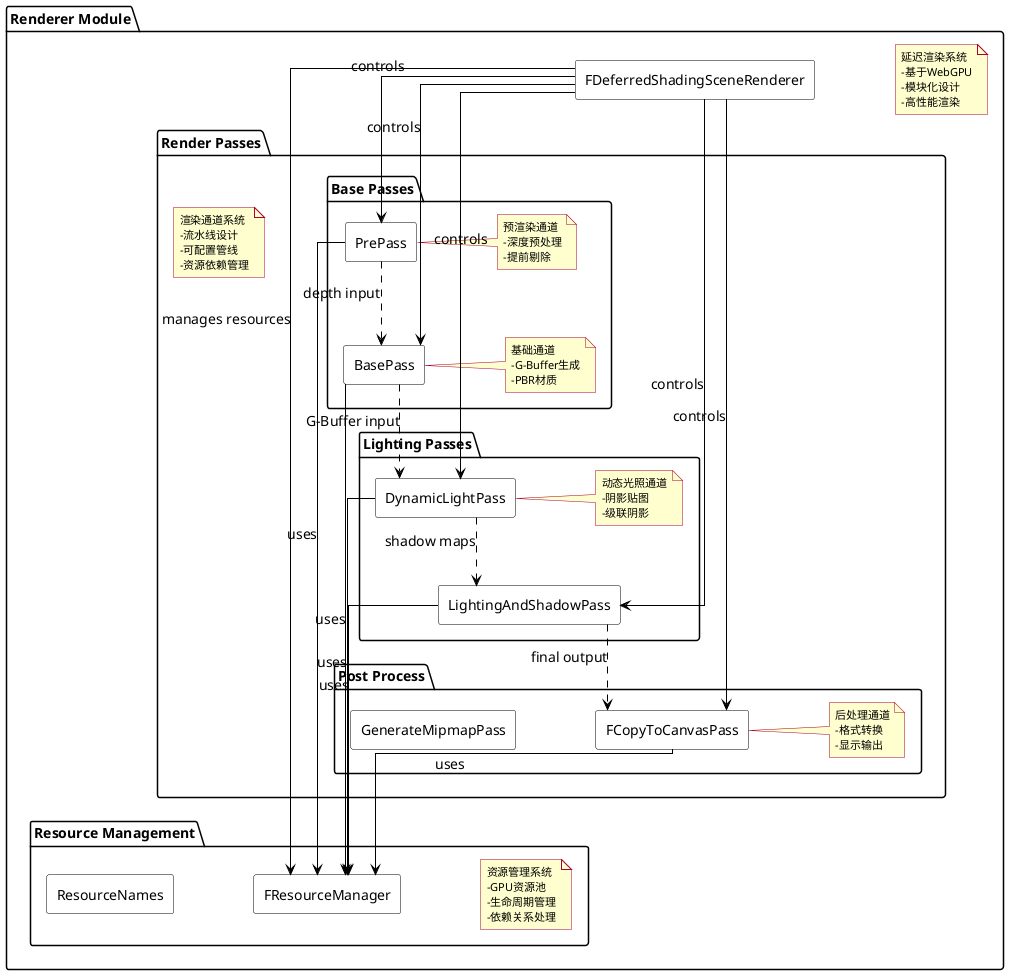 @startuml Renderer Module Structure

' 设置支持中文的字体
skinparam defaultFontName "Microsoft YaHei"
skinparam backgroundColor white
skinparam sequenceMessageAlign center
skinparam ParticipantPadding 20
skinparam BoxPadding 10
skinparam handwritten false
skinparam defaultFontSize 14

' 其他字体相关设置
skinparam note {
    FontName "Microsoft YaHei"
    FontSize 12
}

skinparam legend {
    FontName "Microsoft YaHei"
    FontSize 12
}

' 其他通用样式设置
skinparam component {
    BackgroundColor white
    BorderColor black
    ArrowColor black
}

skinparam NoteBackgroundColor #FEFECE
skinparam NoteBorderColor #A80036
skinparam NoteFontSize 11

' 设置样式
skinparam componentStyle rectangle
skinparam linetype ortho
skinparam nodesep 80
skinparam ranksep 60

package "Renderer Module" {
    note as N1
        延迟渲染系统
        -基于WebGPU
        -模块化设计
        -高性能渲染
    end note
    
    [FDeferredShadingSceneRenderer] as DeferredRenderer
    
    package "Render Passes" {
        note as N2
            渲染通道系统
            -流水线设计
            -可配置管线
            -资源依赖管理
        end note

        package "Base Passes" {
            [PrePass]
            [BasePass]
            note right of PrePass
                预渲染通道
                -深度预处理
                -提前剔除
            end note
            
            note right of BasePass
                基础通道
                -G-Buffer生成
                -PBR材质
            end note
        }

        package "Lighting Passes" {
            [DynamicLightPass]
            [LightingAndShadowPass]
            note right of DynamicLightPass
                动态光照通道
                -阴影贴图
                -级联阴影
            end note
        }

        package "Post Process" {
            [GenerateMipmapPass]
            [FCopyToCanvasPass]
            note right of FCopyToCanvasPass
                后处理通道
                -格式转换
                -显示输出
            end note
        }
    }

    package "Resource Management" {
        note as N3
            资源管理系统
            -GPU资源池
            -生命周期管理
            -依赖关系处理
        end note
        
        [FResourceManager]
        [ResourceNames]
    }
}

' 渲染通道依赖关系
PrePass ..> BasePass : depth input
BasePass ..> DynamicLightPass : G-Buffer input
DynamicLightPass ..> LightingAndShadowPass : shadow maps
LightingAndShadowPass ..> FCopyToCanvasPass : final output

' 资源管理依赖
DeferredRenderer --> FResourceManager : manages resources
PrePass --> FResourceManager : uses
BasePass --> FResourceManager : uses
DynamicLightPass --> FResourceManager : uses
LightingAndShadowPass --> FResourceManager : uses
FCopyToCanvasPass --> FResourceManager : uses

' 渲染器控制
DeferredRenderer --> PrePass : controls
DeferredRenderer --> BasePass : controls
DeferredRenderer --> DynamicLightPass : controls
DeferredRenderer --> LightingAndShadowPass : controls
DeferredRenderer --> FCopyToCanvasPass : controls

@enduml 
